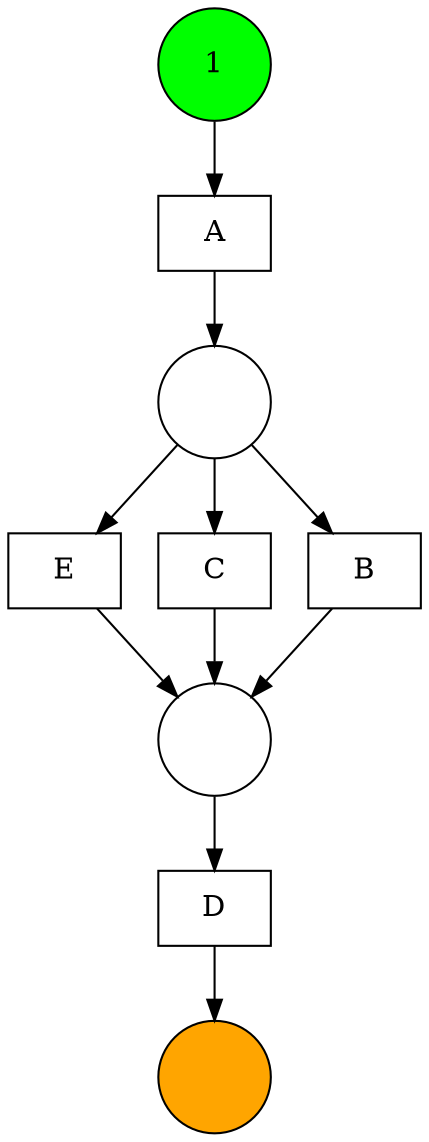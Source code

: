 digraph "alpha_classic_net_1557398268.4723594" {
	node [shape=box]
	-2455921616870096728 [label=E]
	7179207036366659992 [label=A]
	6615669627282783983 [label=C]
	5759782221152671930 [label=D]
	-3144256088015911842 [label=B]
	node [fixedsize=true shape=circle width=0.75]
	6152509746868198233 [label=""]
	-380135319088119644 [label="" fillcolor=orange style=filled]
	5135060051790873918 [label=1 fillcolor=green style=filled]
	7353482453817490914 [label=""]
	-3144256088015911842 -> 7353482453817490914
	6615669627282783983 -> 7353482453817490914
	5759782221152671930 -> -380135319088119644
	7353482453817490914 -> 5759782221152671930
	7179207036366659992 -> 6152509746868198233
	6152509746868198233 -> -2455921616870096728
	6152509746868198233 -> -3144256088015911842
	6152509746868198233 -> 6615669627282783983
	-2455921616870096728 -> 7353482453817490914
	5135060051790873918 -> 7179207036366659992
	overlap=false
	fontsize=11
}

